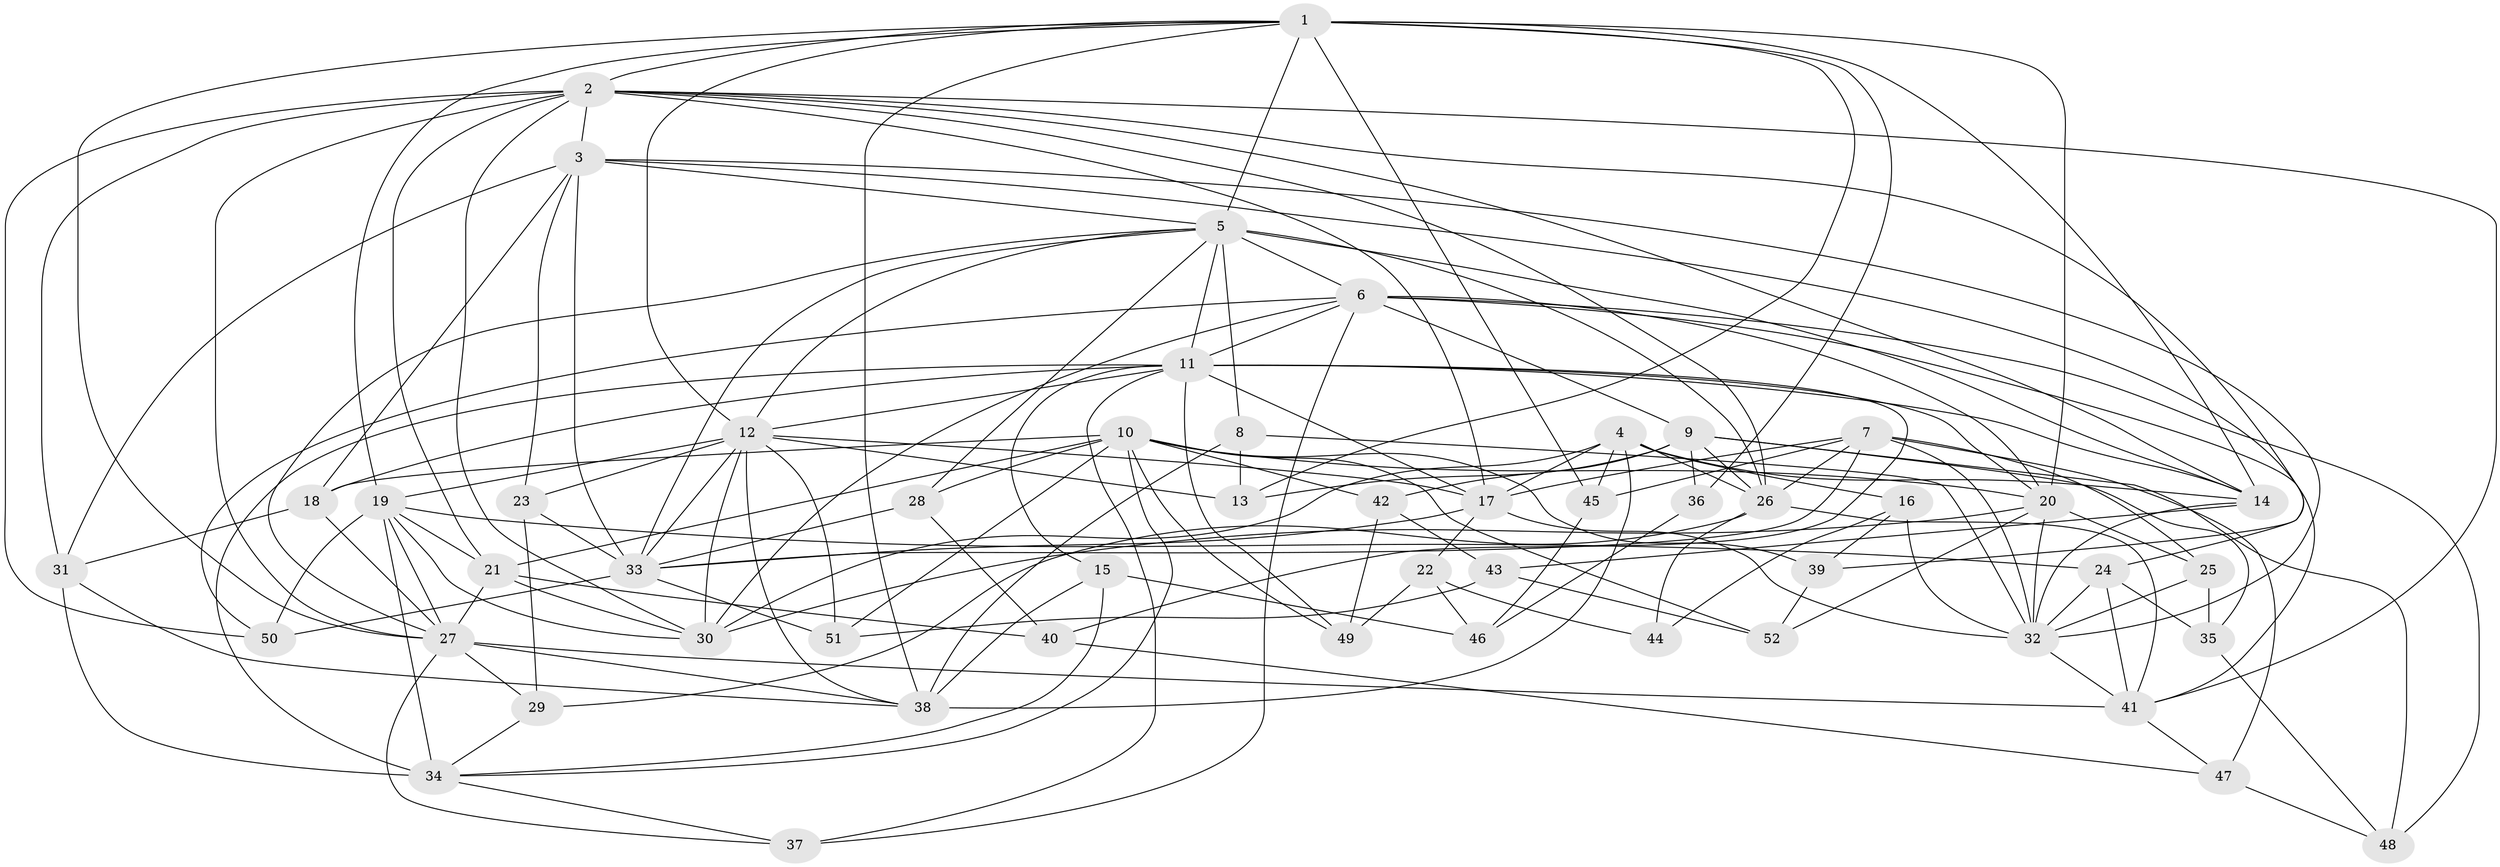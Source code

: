 // original degree distribution, {4: 1.0}
// Generated by graph-tools (version 1.1) at 2025/53/03/04/25 22:53:58]
// undirected, 52 vertices, 160 edges
graph export_dot {
  node [color=gray90,style=filled];
  1;
  2;
  3;
  4;
  5;
  6;
  7;
  8;
  9;
  10;
  11;
  12;
  13;
  14;
  15;
  16;
  17;
  18;
  19;
  20;
  21;
  22;
  23;
  24;
  25;
  26;
  27;
  28;
  29;
  30;
  31;
  32;
  33;
  34;
  35;
  36;
  37;
  38;
  39;
  40;
  41;
  42;
  43;
  44;
  45;
  46;
  47;
  48;
  49;
  50;
  51;
  52;
  1 -- 2 [weight=1.0];
  1 -- 5 [weight=1.0];
  1 -- 12 [weight=1.0];
  1 -- 13 [weight=1.0];
  1 -- 14 [weight=1.0];
  1 -- 19 [weight=1.0];
  1 -- 20 [weight=1.0];
  1 -- 27 [weight=1.0];
  1 -- 36 [weight=1.0];
  1 -- 38 [weight=2.0];
  1 -- 45 [weight=1.0];
  2 -- 3 [weight=1.0];
  2 -- 14 [weight=1.0];
  2 -- 17 [weight=1.0];
  2 -- 21 [weight=1.0];
  2 -- 26 [weight=1.0];
  2 -- 27 [weight=1.0];
  2 -- 30 [weight=1.0];
  2 -- 31 [weight=1.0];
  2 -- 39 [weight=1.0];
  2 -- 41 [weight=1.0];
  2 -- 50 [weight=1.0];
  3 -- 5 [weight=1.0];
  3 -- 18 [weight=1.0];
  3 -- 23 [weight=1.0];
  3 -- 24 [weight=2.0];
  3 -- 31 [weight=2.0];
  3 -- 32 [weight=1.0];
  3 -- 33 [weight=1.0];
  4 -- 14 [weight=2.0];
  4 -- 16 [weight=1.0];
  4 -- 17 [weight=1.0];
  4 -- 26 [weight=1.0];
  4 -- 30 [weight=1.0];
  4 -- 38 [weight=1.0];
  4 -- 45 [weight=1.0];
  5 -- 6 [weight=1.0];
  5 -- 8 [weight=1.0];
  5 -- 11 [weight=1.0];
  5 -- 12 [weight=1.0];
  5 -- 14 [weight=1.0];
  5 -- 26 [weight=2.0];
  5 -- 27 [weight=1.0];
  5 -- 28 [weight=1.0];
  5 -- 33 [weight=1.0];
  6 -- 9 [weight=1.0];
  6 -- 11 [weight=1.0];
  6 -- 20 [weight=2.0];
  6 -- 30 [weight=1.0];
  6 -- 37 [weight=1.0];
  6 -- 41 [weight=1.0];
  6 -- 48 [weight=1.0];
  6 -- 50 [weight=1.0];
  7 -- 17 [weight=1.0];
  7 -- 25 [weight=1.0];
  7 -- 26 [weight=2.0];
  7 -- 32 [weight=1.0];
  7 -- 33 [weight=1.0];
  7 -- 45 [weight=1.0];
  7 -- 47 [weight=1.0];
  8 -- 13 [weight=1.0];
  8 -- 32 [weight=1.0];
  8 -- 38 [weight=1.0];
  9 -- 13 [weight=1.0];
  9 -- 26 [weight=1.0];
  9 -- 35 [weight=1.0];
  9 -- 36 [weight=2.0];
  9 -- 42 [weight=1.0];
  9 -- 48 [weight=1.0];
  10 -- 18 [weight=1.0];
  10 -- 20 [weight=1.0];
  10 -- 21 [weight=1.0];
  10 -- 28 [weight=1.0];
  10 -- 34 [weight=1.0];
  10 -- 39 [weight=1.0];
  10 -- 42 [weight=1.0];
  10 -- 49 [weight=1.0];
  10 -- 51 [weight=1.0];
  10 -- 52 [weight=1.0];
  11 -- 12 [weight=1.0];
  11 -- 14 [weight=1.0];
  11 -- 15 [weight=1.0];
  11 -- 17 [weight=1.0];
  11 -- 18 [weight=1.0];
  11 -- 20 [weight=1.0];
  11 -- 34 [weight=1.0];
  11 -- 37 [weight=1.0];
  11 -- 40 [weight=1.0];
  11 -- 49 [weight=1.0];
  12 -- 13 [weight=1.0];
  12 -- 17 [weight=1.0];
  12 -- 19 [weight=1.0];
  12 -- 23 [weight=1.0];
  12 -- 30 [weight=1.0];
  12 -- 33 [weight=2.0];
  12 -- 38 [weight=1.0];
  12 -- 51 [weight=1.0];
  14 -- 32 [weight=1.0];
  14 -- 43 [weight=1.0];
  15 -- 34 [weight=1.0];
  15 -- 38 [weight=1.0];
  15 -- 46 [weight=1.0];
  16 -- 32 [weight=1.0];
  16 -- 39 [weight=1.0];
  16 -- 44 [weight=1.0];
  17 -- 22 [weight=1.0];
  17 -- 32 [weight=1.0];
  17 -- 33 [weight=1.0];
  18 -- 27 [weight=1.0];
  18 -- 31 [weight=2.0];
  19 -- 21 [weight=1.0];
  19 -- 24 [weight=1.0];
  19 -- 27 [weight=1.0];
  19 -- 30 [weight=1.0];
  19 -- 34 [weight=1.0];
  19 -- 50 [weight=1.0];
  20 -- 25 [weight=1.0];
  20 -- 30 [weight=2.0];
  20 -- 32 [weight=1.0];
  20 -- 52 [weight=1.0];
  21 -- 27 [weight=1.0];
  21 -- 30 [weight=1.0];
  21 -- 40 [weight=1.0];
  22 -- 44 [weight=1.0];
  22 -- 46 [weight=1.0];
  22 -- 49 [weight=1.0];
  23 -- 29 [weight=1.0];
  23 -- 33 [weight=1.0];
  24 -- 32 [weight=1.0];
  24 -- 35 [weight=1.0];
  24 -- 41 [weight=1.0];
  25 -- 32 [weight=1.0];
  25 -- 35 [weight=1.0];
  26 -- 29 [weight=1.0];
  26 -- 41 [weight=2.0];
  26 -- 44 [weight=2.0];
  27 -- 29 [weight=1.0];
  27 -- 37 [weight=1.0];
  27 -- 38 [weight=1.0];
  27 -- 41 [weight=3.0];
  28 -- 33 [weight=1.0];
  28 -- 40 [weight=1.0];
  29 -- 34 [weight=1.0];
  31 -- 34 [weight=2.0];
  31 -- 38 [weight=1.0];
  32 -- 41 [weight=1.0];
  33 -- 50 [weight=1.0];
  33 -- 51 [weight=1.0];
  34 -- 37 [weight=1.0];
  35 -- 48 [weight=1.0];
  36 -- 46 [weight=1.0];
  39 -- 52 [weight=1.0];
  40 -- 47 [weight=1.0];
  41 -- 47 [weight=1.0];
  42 -- 43 [weight=1.0];
  42 -- 49 [weight=1.0];
  43 -- 51 [weight=1.0];
  43 -- 52 [weight=1.0];
  45 -- 46 [weight=1.0];
  47 -- 48 [weight=1.0];
}

